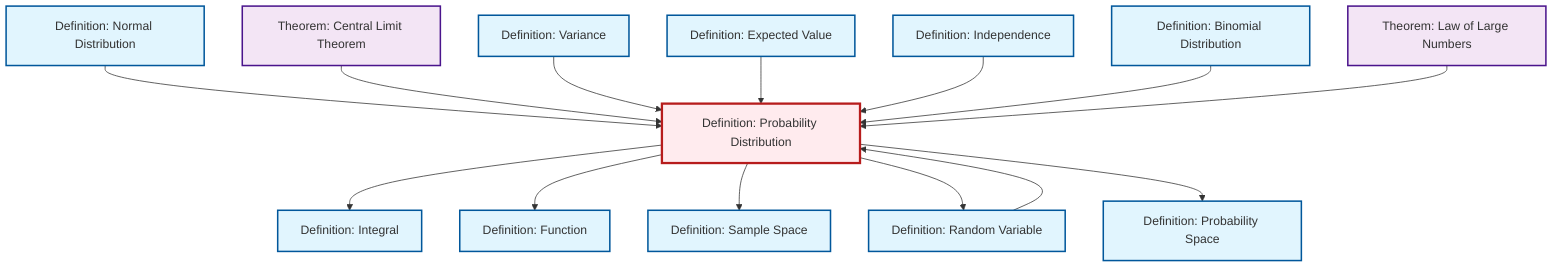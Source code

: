 graph TD
    classDef definition fill:#e1f5fe,stroke:#01579b,stroke-width:2px
    classDef theorem fill:#f3e5f5,stroke:#4a148c,stroke-width:2px
    classDef axiom fill:#fff3e0,stroke:#e65100,stroke-width:2px
    classDef example fill:#e8f5e9,stroke:#1b5e20,stroke-width:2px
    classDef current fill:#ffebee,stroke:#b71c1c,stroke-width:3px
    def-sample-space["Definition: Sample Space"]:::definition
    def-function["Definition: Function"]:::definition
    def-probability-space["Definition: Probability Space"]:::definition
    def-integral["Definition: Integral"]:::definition
    def-variance["Definition: Variance"]:::definition
    def-random-variable["Definition: Random Variable"]:::definition
    thm-law-of-large-numbers["Theorem: Law of Large Numbers"]:::theorem
    thm-central-limit["Theorem: Central Limit Theorem"]:::theorem
    def-normal-distribution["Definition: Normal Distribution"]:::definition
    def-independence["Definition: Independence"]:::definition
    def-binomial-distribution["Definition: Binomial Distribution"]:::definition
    def-probability-distribution["Definition: Probability Distribution"]:::definition
    def-expectation["Definition: Expected Value"]:::definition
    def-normal-distribution --> def-probability-distribution
    thm-central-limit --> def-probability-distribution
    def-variance --> def-probability-distribution
    def-expectation --> def-probability-distribution
    def-probability-distribution --> def-integral
    def-independence --> def-probability-distribution
    def-random-variable --> def-probability-distribution
    def-probability-distribution --> def-function
    def-probability-distribution --> def-sample-space
    def-probability-distribution --> def-random-variable
    def-probability-distribution --> def-probability-space
    def-binomial-distribution --> def-probability-distribution
    thm-law-of-large-numbers --> def-probability-distribution
    class def-probability-distribution current